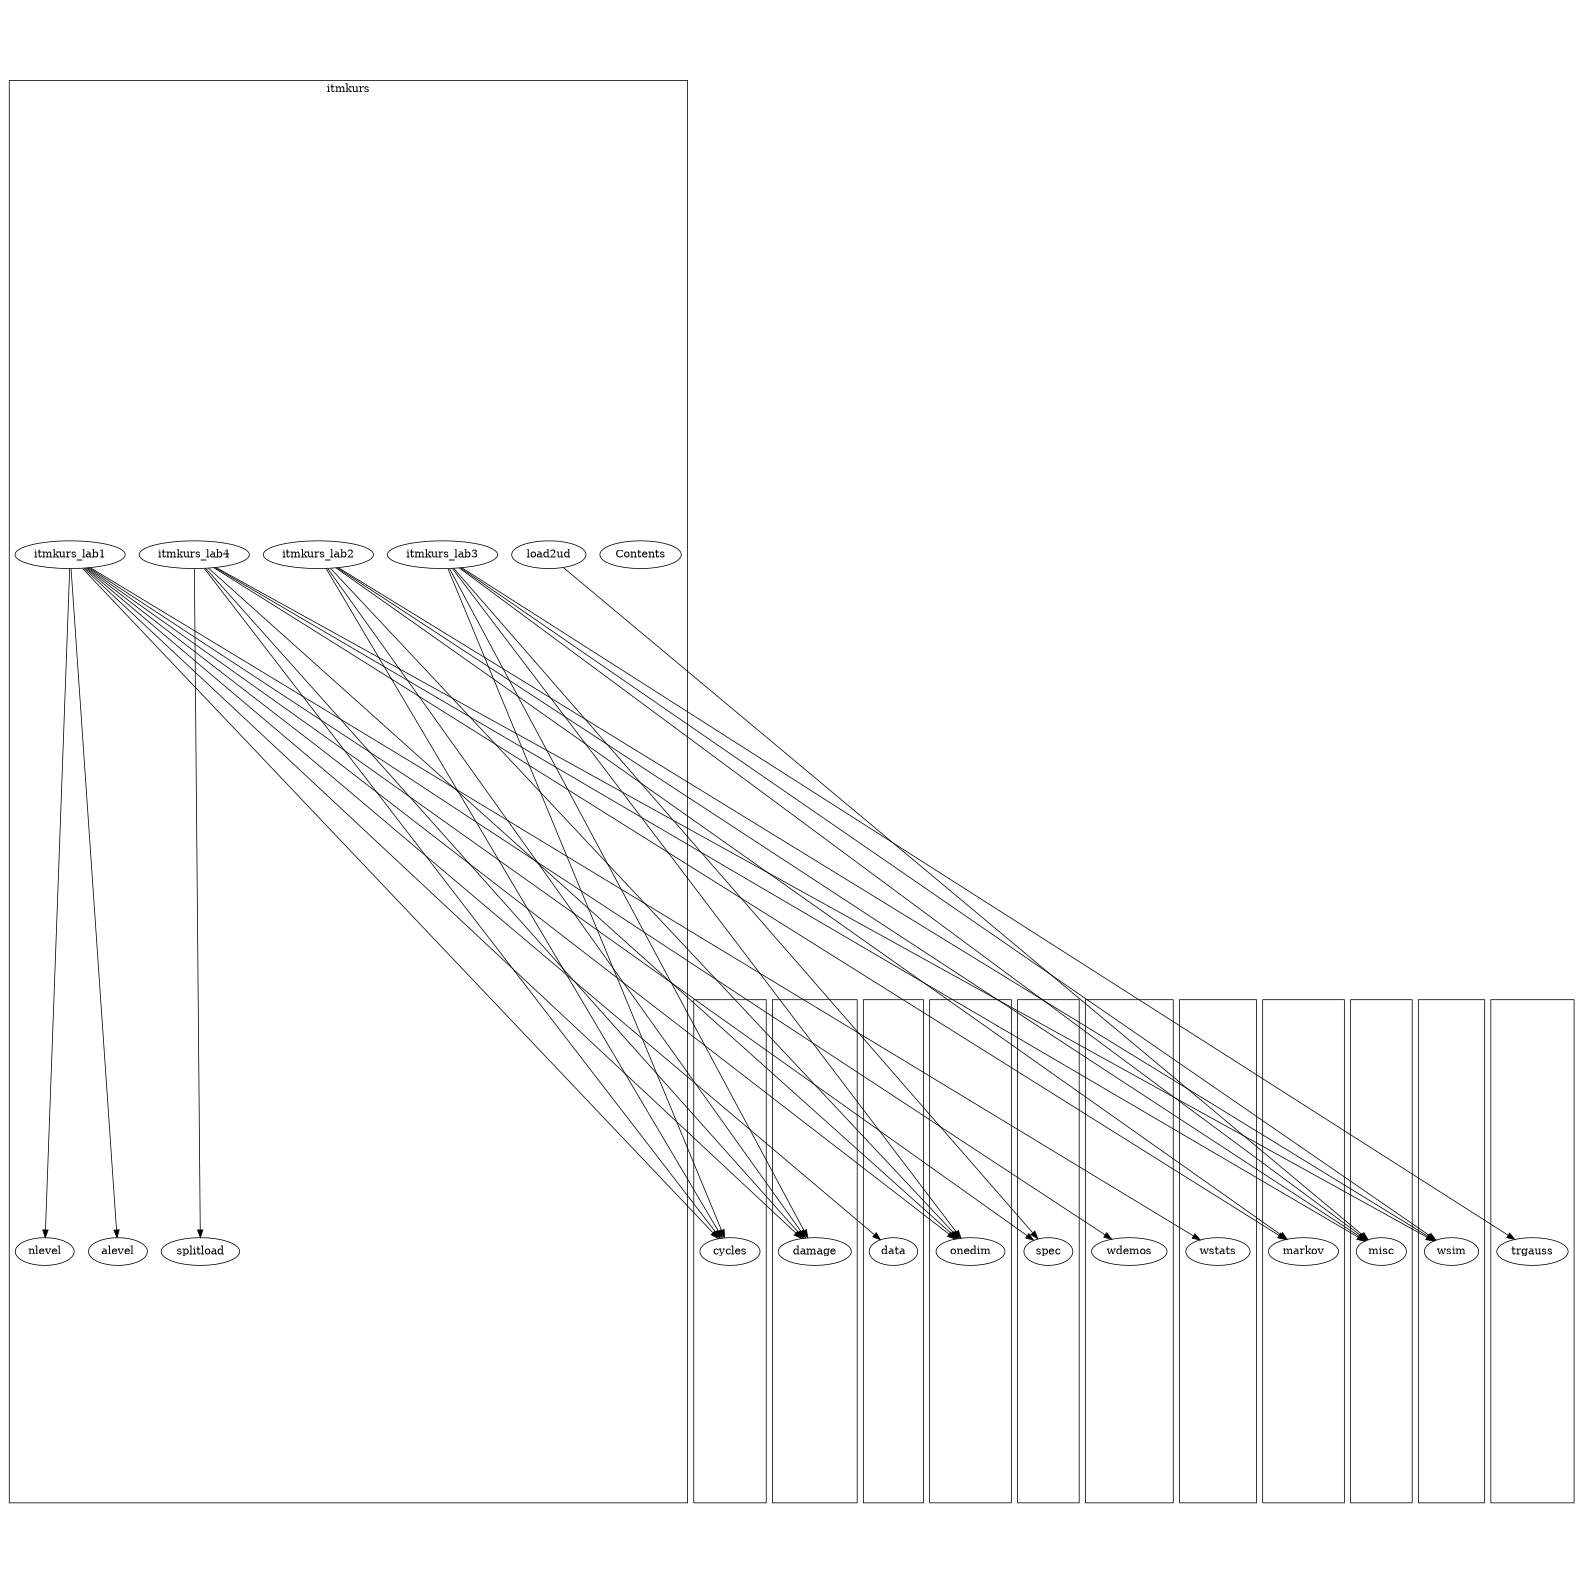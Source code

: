 /* Created by dotwrite for Matlab */
digraph dotwrite2 {
 size = "10.5525,10.5525";
 ratio = fill;
 concentrate = true;
 edge [constraint = true];
 subgraph cluster1 {
 URL = "../../../wafo/cycles/graph.html";
1;
}
 subgraph cluster2 {
 URL = "../../../wafo/damage/graph.html";
2;
}
 subgraph cluster3 {
 URL = "../../../wafo/data/graph.html";
3;
}
 subgraph cluster4 {
 URL = "../../../wafo/markov/graph.html";
4;
}
 subgraph cluster5 {
 URL = "../../../wafo/misc/graph.html";
5;
}
 subgraph cluster6 {
 URL = "../../../wafo/onedim/graph.html";
6;
}
 subgraph cluster7 {
 URL = "../../../wafo/spec/graph.html";
7;
}
 subgraph cluster8 {
 URL = "../../../wafo/trgauss/graph.html";
8;
}
 subgraph cluster9 {
 URL = "../../../wafo/wdemos/graph.html";
9;
}
 subgraph cluster10 {
 URL = "../../../wafo/wsim/graph.html";
10;
}
 subgraph cluster11 {
 URL = "../../../wafo/wstats/graph.html";
11;
}
 subgraph cluster12 {
 label = "itmkurs";
 URL = "index.html";
12;
13;
14;
15;
16;
17;
18;
19;
20;
}
  14 -> 1;
  14 -> 2;
  14 -> 3;
  14 -> 6;
  14 -> 7;
  14 -> 9;
  14 -> 11;
  14 -> 12;
  14 -> 19;
  15 -> 1;
  15 -> 2;
  15 -> 4;
  15 -> 5;
  15 -> 6;
  15 -> 10;
  16 -> 1;
  16 -> 2;
  16 -> 5;
  16 -> 6;
  16 -> 7;
  16 -> 8;
  16 -> 10;
  17 -> 1;
  17 -> 2;
  17 -> 4;
  17 -> 5;
  17 -> 6;
  17 -> 10;
  17 -> 20;
  18 -> 5;

 1 [URL="../../../wafo/cycles/graph.html",label="cycles"];
 2 [URL="../../../wafo/damage/graph.html",label="damage"];
 3 [URL="../../../wafo/data/graph.html",label="data"];
 4 [URL="../../../wafo/markov/graph.html",label="markov"];
 5 [URL="../../../wafo/misc/graph.html",label="misc"];
 6 [URL="../../../wafo/onedim/graph.html",label="onedim"];
 7 [URL="../../../wafo/spec/graph.html",label="spec"];
 8 [URL="../../../wafo/trgauss/graph.html",label="trgauss"];
 9 [URL="../../../wafo/wdemos/graph.html",label="wdemos"];
 10 [URL="../../../wafo/wsim/graph.html",label="wsim"];
 11 [URL="../../../wafo/wstats/graph.html",label="wstats"];
 12 [URL="alevel.html",label="alevel"];
 13 [URL="Contents.html",label="Contents"];
 14 [URL="itmkurs_lab1.html",label="itmkurs_lab1"];
 15 [URL="itmkurs_lab2.html",label="itmkurs_lab2"];
 16 [URL="itmkurs_lab3.html",label="itmkurs_lab3"];
 17 [URL="itmkurs_lab4.html",label="itmkurs_lab4"];
 18 [URL="load2ud.html",label="load2ud"];
 19 [URL="nlevel.html",label="nlevel"];
 20 [URL="splitload.html",label="splitload"];
}
